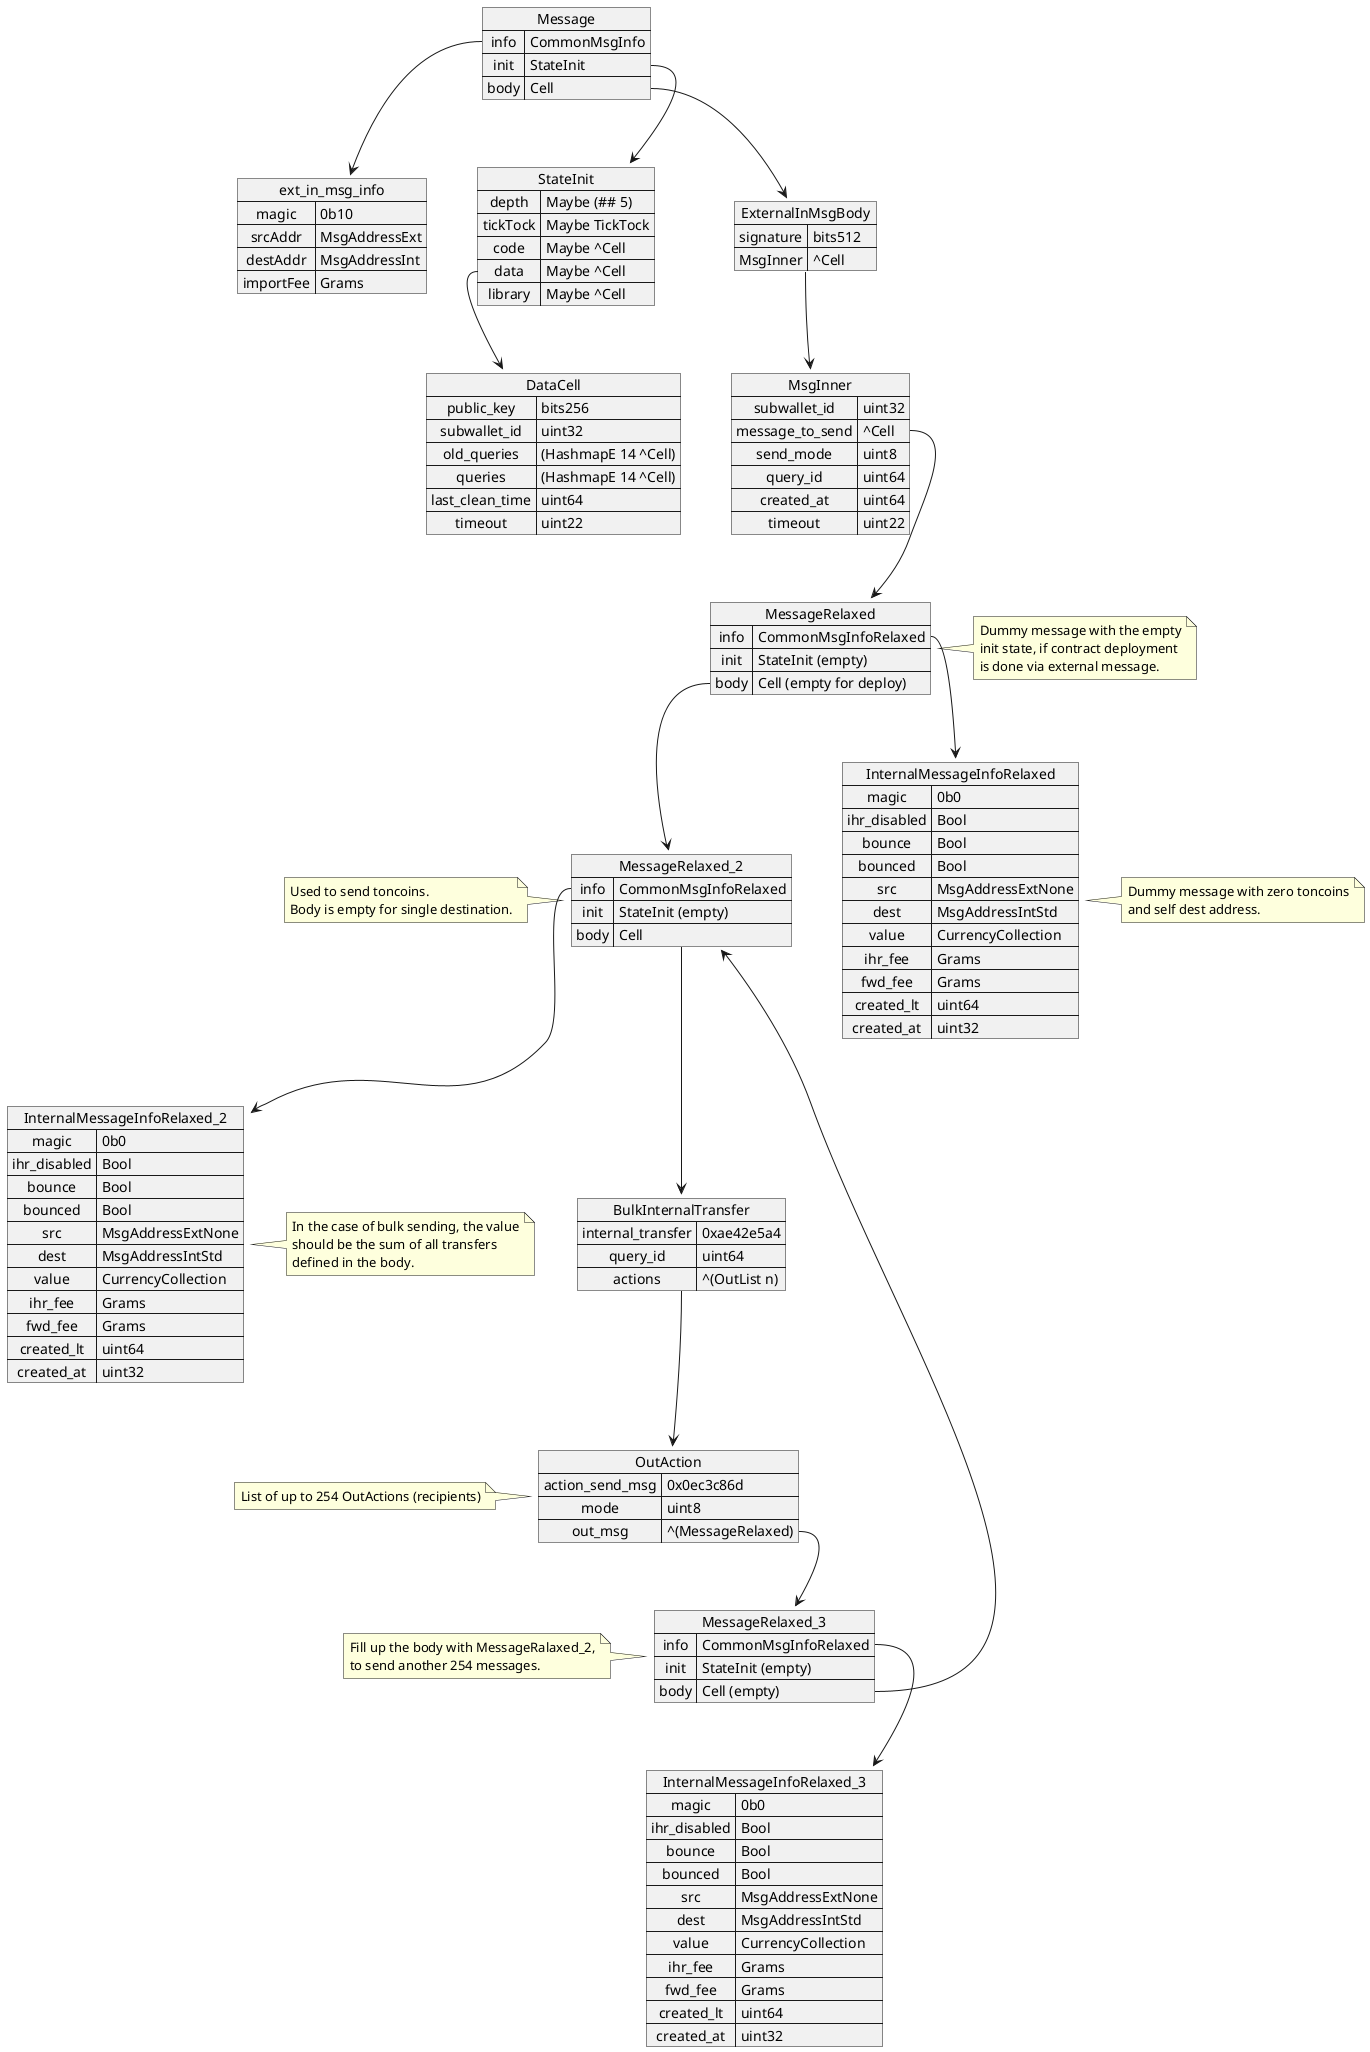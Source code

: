 @startuml
map Message {
  info => CommonMsgInfo
  init => StateInit
  body => Cell
}

    map ext_in_msg_info {
        magic => 0b10
        srcAddr => MsgAddressExt
        destAddr => MsgAddressInt
        importFee => Grams
    }

map StateInit {
   depth => Maybe (## 5)
   tickTock => Maybe TickTock
   code=>Maybe ^Cell
   data=>Maybe ^Cell
   library=>Maybe ^Cell
}

map DataCell {
   public_key => bits256
   subwallet_id => uint32
   old_queries => (HashmapE 14 ^Cell)
   queries => (HashmapE 14 ^Cell)
   last_clean_time => uint64
   timeout => uint22
}

map ExternalInMsgBody {
   signature => bits512
   MsgInner => ^Cell
}

map MsgInner {
 subwallet_id => uint32
 message_to_send => ^Cell
 send_mode => uint8
 query_id => uint64
 created_at => uint64
 timeout => uint22
}

map InternalMessageInfoRelaxed {
 magic => 0b0
 ihr_disabled => Bool
 bounce => Bool
 bounced => Bool
 src => MsgAddressExtNone
 dest => MsgAddressIntStd
 value => CurrencyCollection
 ihr_fee => Grams
 fwd_fee => Grams
 created_lt => uint64
 created_at => uint32
}

map MessageRelaxed {
  info => CommonMsgInfoRelaxed
  init => StateInit (empty)
  body => Cell (empty for deploy)
}

map MessageRelaxed_2 {
  info => CommonMsgInfoRelaxed
  init => StateInit (empty)
  body => Cell
}

map InternalMessageInfoRelaxed_2 {
 magic => 0b0
 ihr_disabled => Bool
 bounce => Bool
 bounced => Bool
 src => MsgAddressExtNone
 dest => MsgAddressIntStd
 value => CurrencyCollection
 ihr_fee => Grams
 fwd_fee => Grams
 created_lt => uint64
 created_at => uint32
}

map BulkInternalTransfer {
  internal_transfer => 0xae42e5a4
  query_id =>uint64
  actions  => ^(OutList n)
}

map OutAction {
  action_send_msg => 0x0ec3c86d
  mode => uint8
  out_msg => ^(MessageRelaxed)
}

map MessageRelaxed_3 {
  info => CommonMsgInfoRelaxed
  init => StateInit (empty)
  body => Cell (empty)
}

map InternalMessageInfoRelaxed_3 {
 magic => 0b0
 ihr_disabled => Bool
 bounce => Bool
 bounced => Bool
 src => MsgAddressExtNone
 dest => MsgAddressIntStd
 value => CurrencyCollection
 ihr_fee => Grams
 fwd_fee => Grams
 created_lt => uint64
 created_at => uint32
}


Message::info --> ext_in_msg_info
Message::init --> StateInit
StateInit::data --> DataCell
Message::body --> ExternalInMsgBody
ExternalInMsgBody::MsgInner --> MsgInner
MsgInner::message_to_send  --> MessageRelaxed
MessageRelaxed::info --> InternalMessageInfoRelaxed
MessageRelaxed::body --> MessageRelaxed_2
MessageRelaxed_2::info --> InternalMessageInfoRelaxed_2
MessageRelaxed_2::body --> BulkInternalTransfer
BulkInternalTransfer::actions --> OutAction
OutAction::out_msg --> MessageRelaxed_3
MessageRelaxed_3::info --> InternalMessageInfoRelaxed_3
MessageRelaxed_3::body --> MessageRelaxed_2

note right of MessageRelaxed
  Dummy message with the empty
  init state, if contract deployment
  is done via external message.
end note

note right of InternalMessageInfoRelaxed
 Dummy message with zero toncoins
 and self dest address.
end note

note left of MessageRelaxed_2
  Used to send toncoins.
  Body is empty for single destination.
end note

note right of InternalMessageInfoRelaxed_2
  In the case of bulk sending, the value
  should be the sum of all transfers
  defined in the body.
end note

note left of OutAction
  List of up to 254 OutActions (recipients)
end note

note left of MessageRelaxed_3
  Fill up the body with MessageRalaxed_2,
  to send another 254 messages.
end note

@enduml